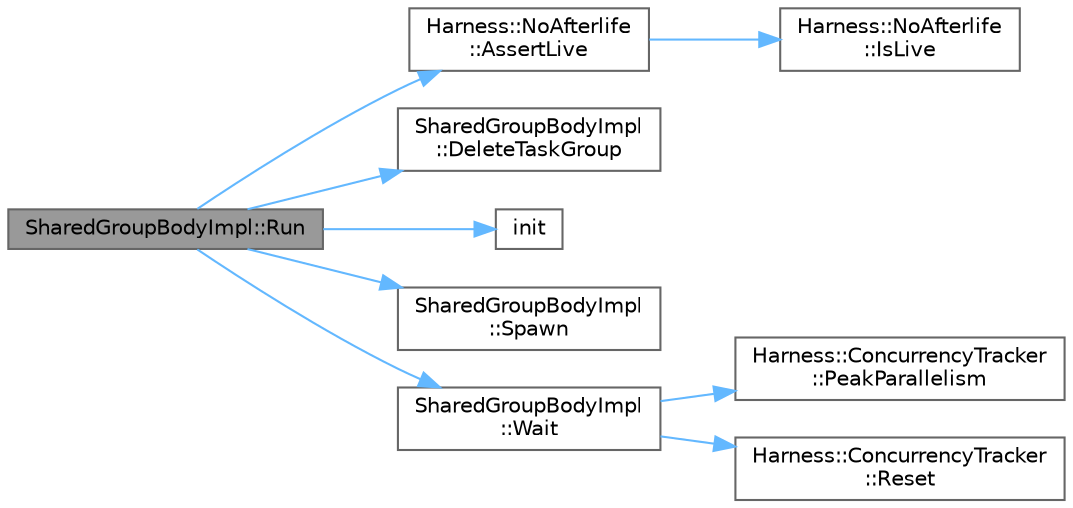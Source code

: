 digraph "SharedGroupBodyImpl::Run"
{
 // LATEX_PDF_SIZE
  bgcolor="transparent";
  edge [fontname=Helvetica,fontsize=10,labelfontname=Helvetica,labelfontsize=10];
  node [fontname=Helvetica,fontsize=10,shape=box,height=0.2,width=0.4];
  rankdir="LR";
  Node1 [id="Node000001",label="SharedGroupBodyImpl::Run",height=0.2,width=0.4,color="gray40", fillcolor="grey60", style="filled", fontcolor="black",tooltip=" "];
  Node1 -> Node2 [id="edge9_Node000001_Node000002",color="steelblue1",style="solid",tooltip=" "];
  Node2 [id="Node000002",label="Harness::NoAfterlife\l::AssertLive",height=0.2,width=0.4,color="grey40", fillcolor="white", style="filled",URL="$class_harness_1_1_no_afterlife.html#a19cd27bd7a811564fab7406295191fcd",tooltip=" "];
  Node2 -> Node3 [id="edge10_Node000002_Node000003",color="steelblue1",style="solid",tooltip=" "];
  Node3 [id="Node000003",label="Harness::NoAfterlife\l::IsLive",height=0.2,width=0.4,color="grey40", fillcolor="white", style="filled",URL="$class_harness_1_1_no_afterlife.html#abbd1668373bd0042fcb1f121b27542db",tooltip=" "];
  Node1 -> Node4 [id="edge11_Node000001_Node000004",color="steelblue1",style="solid",tooltip=" "];
  Node4 [id="Node000004",label="SharedGroupBodyImpl\l::DeleteTaskGroup",height=0.2,width=0.4,color="grey40", fillcolor="white", style="filled",URL="$class_shared_group_body_impl.html#ad5c070d5bd8013ac60fbc49dd1ff2435",tooltip=" "];
  Node1 -> Node5 [id="edge12_Node000001_Node000005",color="steelblue1",style="solid",tooltip=" "];
  Node5 [id="Node000005",label="init",height=0.2,width=0.4,color="grey40", fillcolor="white", style="filled",URL="$boing_8c.html#a2858154e2009b0e6e616f313177762bc",tooltip=" "];
  Node1 -> Node6 [id="edge13_Node000001_Node000006",color="steelblue1",style="solid",tooltip=" "];
  Node6 [id="Node000006",label="SharedGroupBodyImpl\l::Spawn",height=0.2,width=0.4,color="grey40", fillcolor="white", style="filled",URL="$class_shared_group_body_impl.html#a5d5dc03daf3fb74ac4accc35944da1fe",tooltip=" "];
  Node1 -> Node7 [id="edge14_Node000001_Node000007",color="steelblue1",style="solid",tooltip=" "];
  Node7 [id="Node000007",label="SharedGroupBodyImpl\l::Wait",height=0.2,width=0.4,color="grey40", fillcolor="white", style="filled",URL="$class_shared_group_body_impl.html#a5c248e31003affece3e2263b360410b7",tooltip=" "];
  Node7 -> Node8 [id="edge15_Node000007_Node000008",color="steelblue1",style="solid",tooltip=" "];
  Node8 [id="Node000008",label="Harness::ConcurrencyTracker\l::PeakParallelism",height=0.2,width=0.4,color="grey40", fillcolor="white", style="filled",URL="$class_harness_1_1_concurrency_tracker.html#ab30286b932e0856c8329a059b3875b38",tooltip=" "];
  Node7 -> Node9 [id="edge16_Node000007_Node000009",color="steelblue1",style="solid",tooltip=" "];
  Node9 [id="Node000009",label="Harness::ConcurrencyTracker\l::Reset",height=0.2,width=0.4,color="grey40", fillcolor="white", style="filled",URL="$class_harness_1_1_concurrency_tracker.html#a246884e98e5a47fe34ec60da871fb43b",tooltip=" "];
}
